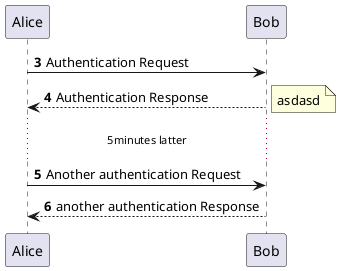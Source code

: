 @startuml


autonumber  3
Alice -> Bob: Authentication Request
Bob --> Alice: Authentication Response
note right : asdasd
...5minutes latter...

Alice -> Bob: Another authentication Request
Alice <-- Bob: another authentication Response
@enduml